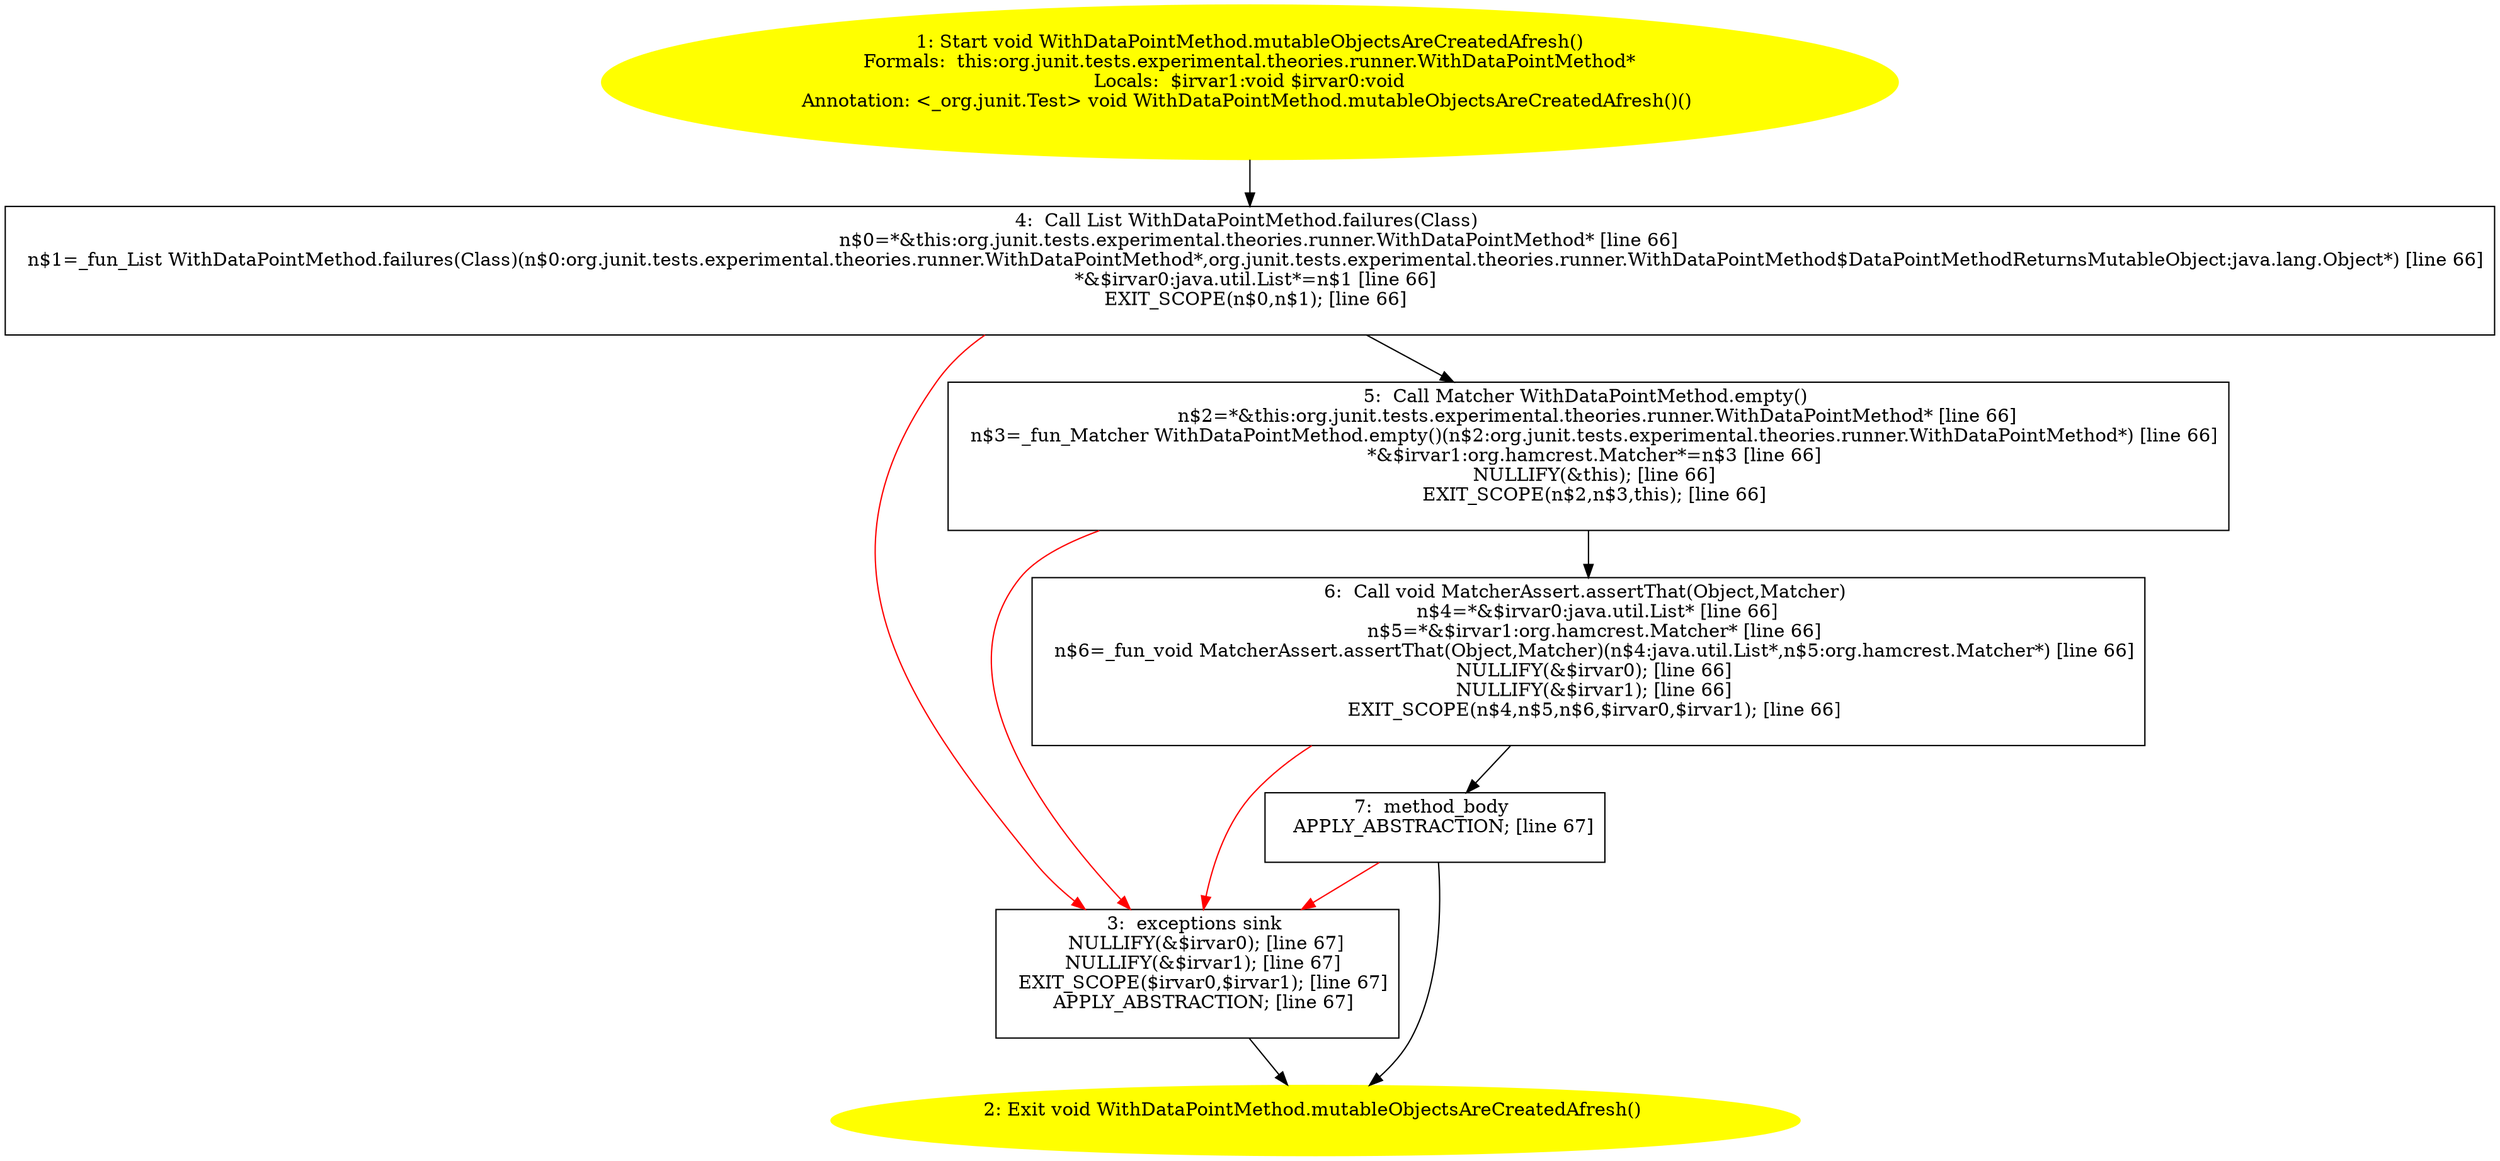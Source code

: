 /* @generated */
digraph cfg {
"org.junit.tests.experimental.theories.runner.WithDataPointMethod.mutableObjectsAreCreatedAfresh():vo.57dfc849a8b2c8c00b0a84fcb8f4415d_1" [label="1: Start void WithDataPointMethod.mutableObjectsAreCreatedAfresh()\nFormals:  this:org.junit.tests.experimental.theories.runner.WithDataPointMethod*\nLocals:  $irvar1:void $irvar0:void\nAnnotation: <_org.junit.Test> void WithDataPointMethod.mutableObjectsAreCreatedAfresh()() \n  " color=yellow style=filled]
	

	 "org.junit.tests.experimental.theories.runner.WithDataPointMethod.mutableObjectsAreCreatedAfresh():vo.57dfc849a8b2c8c00b0a84fcb8f4415d_1" -> "org.junit.tests.experimental.theories.runner.WithDataPointMethod.mutableObjectsAreCreatedAfresh():vo.57dfc849a8b2c8c00b0a84fcb8f4415d_4" ;
"org.junit.tests.experimental.theories.runner.WithDataPointMethod.mutableObjectsAreCreatedAfresh():vo.57dfc849a8b2c8c00b0a84fcb8f4415d_2" [label="2: Exit void WithDataPointMethod.mutableObjectsAreCreatedAfresh() \n  " color=yellow style=filled]
	

"org.junit.tests.experimental.theories.runner.WithDataPointMethod.mutableObjectsAreCreatedAfresh():vo.57dfc849a8b2c8c00b0a84fcb8f4415d_3" [label="3:  exceptions sink \n   NULLIFY(&$irvar0); [line 67]\n  NULLIFY(&$irvar1); [line 67]\n  EXIT_SCOPE($irvar0,$irvar1); [line 67]\n  APPLY_ABSTRACTION; [line 67]\n " shape="box"]
	

	 "org.junit.tests.experimental.theories.runner.WithDataPointMethod.mutableObjectsAreCreatedAfresh():vo.57dfc849a8b2c8c00b0a84fcb8f4415d_3" -> "org.junit.tests.experimental.theories.runner.WithDataPointMethod.mutableObjectsAreCreatedAfresh():vo.57dfc849a8b2c8c00b0a84fcb8f4415d_2" ;
"org.junit.tests.experimental.theories.runner.WithDataPointMethod.mutableObjectsAreCreatedAfresh():vo.57dfc849a8b2c8c00b0a84fcb8f4415d_4" [label="4:  Call List WithDataPointMethod.failures(Class) \n   n$0=*&this:org.junit.tests.experimental.theories.runner.WithDataPointMethod* [line 66]\n  n$1=_fun_List WithDataPointMethod.failures(Class)(n$0:org.junit.tests.experimental.theories.runner.WithDataPointMethod*,org.junit.tests.experimental.theories.runner.WithDataPointMethod$DataPointMethodReturnsMutableObject:java.lang.Object*) [line 66]\n  *&$irvar0:java.util.List*=n$1 [line 66]\n  EXIT_SCOPE(n$0,n$1); [line 66]\n " shape="box"]
	

	 "org.junit.tests.experimental.theories.runner.WithDataPointMethod.mutableObjectsAreCreatedAfresh():vo.57dfc849a8b2c8c00b0a84fcb8f4415d_4" -> "org.junit.tests.experimental.theories.runner.WithDataPointMethod.mutableObjectsAreCreatedAfresh():vo.57dfc849a8b2c8c00b0a84fcb8f4415d_5" ;
	 "org.junit.tests.experimental.theories.runner.WithDataPointMethod.mutableObjectsAreCreatedAfresh():vo.57dfc849a8b2c8c00b0a84fcb8f4415d_4" -> "org.junit.tests.experimental.theories.runner.WithDataPointMethod.mutableObjectsAreCreatedAfresh():vo.57dfc849a8b2c8c00b0a84fcb8f4415d_3" [color="red" ];
"org.junit.tests.experimental.theories.runner.WithDataPointMethod.mutableObjectsAreCreatedAfresh():vo.57dfc849a8b2c8c00b0a84fcb8f4415d_5" [label="5:  Call Matcher WithDataPointMethod.empty() \n   n$2=*&this:org.junit.tests.experimental.theories.runner.WithDataPointMethod* [line 66]\n  n$3=_fun_Matcher WithDataPointMethod.empty()(n$2:org.junit.tests.experimental.theories.runner.WithDataPointMethod*) [line 66]\n  *&$irvar1:org.hamcrest.Matcher*=n$3 [line 66]\n  NULLIFY(&this); [line 66]\n  EXIT_SCOPE(n$2,n$3,this); [line 66]\n " shape="box"]
	

	 "org.junit.tests.experimental.theories.runner.WithDataPointMethod.mutableObjectsAreCreatedAfresh():vo.57dfc849a8b2c8c00b0a84fcb8f4415d_5" -> "org.junit.tests.experimental.theories.runner.WithDataPointMethod.mutableObjectsAreCreatedAfresh():vo.57dfc849a8b2c8c00b0a84fcb8f4415d_6" ;
	 "org.junit.tests.experimental.theories.runner.WithDataPointMethod.mutableObjectsAreCreatedAfresh():vo.57dfc849a8b2c8c00b0a84fcb8f4415d_5" -> "org.junit.tests.experimental.theories.runner.WithDataPointMethod.mutableObjectsAreCreatedAfresh():vo.57dfc849a8b2c8c00b0a84fcb8f4415d_3" [color="red" ];
"org.junit.tests.experimental.theories.runner.WithDataPointMethod.mutableObjectsAreCreatedAfresh():vo.57dfc849a8b2c8c00b0a84fcb8f4415d_6" [label="6:  Call void MatcherAssert.assertThat(Object,Matcher) \n   n$4=*&$irvar0:java.util.List* [line 66]\n  n$5=*&$irvar1:org.hamcrest.Matcher* [line 66]\n  n$6=_fun_void MatcherAssert.assertThat(Object,Matcher)(n$4:java.util.List*,n$5:org.hamcrest.Matcher*) [line 66]\n  NULLIFY(&$irvar0); [line 66]\n  NULLIFY(&$irvar1); [line 66]\n  EXIT_SCOPE(n$4,n$5,n$6,$irvar0,$irvar1); [line 66]\n " shape="box"]
	

	 "org.junit.tests.experimental.theories.runner.WithDataPointMethod.mutableObjectsAreCreatedAfresh():vo.57dfc849a8b2c8c00b0a84fcb8f4415d_6" -> "org.junit.tests.experimental.theories.runner.WithDataPointMethod.mutableObjectsAreCreatedAfresh():vo.57dfc849a8b2c8c00b0a84fcb8f4415d_7" ;
	 "org.junit.tests.experimental.theories.runner.WithDataPointMethod.mutableObjectsAreCreatedAfresh():vo.57dfc849a8b2c8c00b0a84fcb8f4415d_6" -> "org.junit.tests.experimental.theories.runner.WithDataPointMethod.mutableObjectsAreCreatedAfresh():vo.57dfc849a8b2c8c00b0a84fcb8f4415d_3" [color="red" ];
"org.junit.tests.experimental.theories.runner.WithDataPointMethod.mutableObjectsAreCreatedAfresh():vo.57dfc849a8b2c8c00b0a84fcb8f4415d_7" [label="7:  method_body \n   APPLY_ABSTRACTION; [line 67]\n " shape="box"]
	

	 "org.junit.tests.experimental.theories.runner.WithDataPointMethod.mutableObjectsAreCreatedAfresh():vo.57dfc849a8b2c8c00b0a84fcb8f4415d_7" -> "org.junit.tests.experimental.theories.runner.WithDataPointMethod.mutableObjectsAreCreatedAfresh():vo.57dfc849a8b2c8c00b0a84fcb8f4415d_2" ;
	 "org.junit.tests.experimental.theories.runner.WithDataPointMethod.mutableObjectsAreCreatedAfresh():vo.57dfc849a8b2c8c00b0a84fcb8f4415d_7" -> "org.junit.tests.experimental.theories.runner.WithDataPointMethod.mutableObjectsAreCreatedAfresh():vo.57dfc849a8b2c8c00b0a84fcb8f4415d_3" [color="red" ];
}
